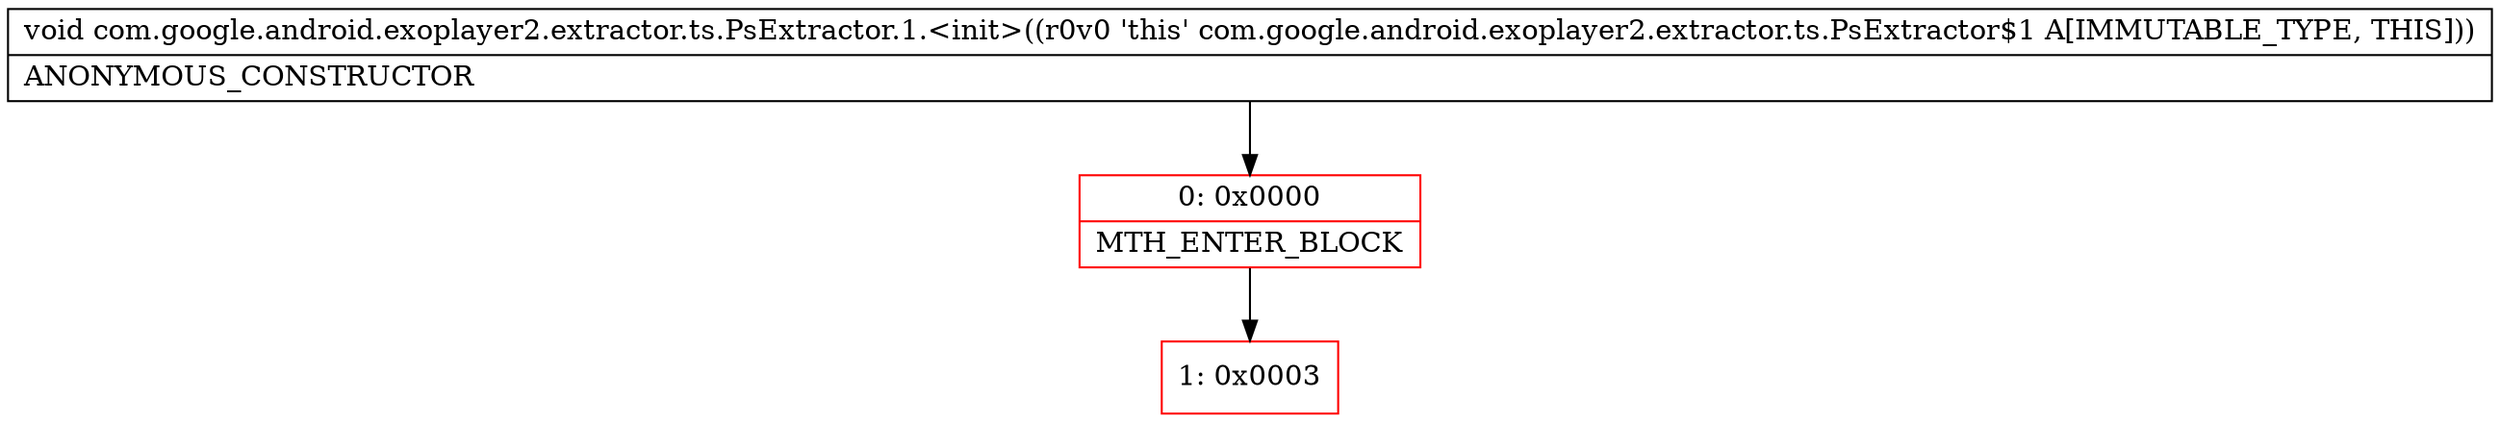 digraph "CFG forcom.google.android.exoplayer2.extractor.ts.PsExtractor.1.\<init\>()V" {
subgraph cluster_Region_1037241687 {
label = "R(0)";
node [shape=record,color=blue];
}
Node_0 [shape=record,color=red,label="{0\:\ 0x0000|MTH_ENTER_BLOCK\l}"];
Node_1 [shape=record,color=red,label="{1\:\ 0x0003}"];
MethodNode[shape=record,label="{void com.google.android.exoplayer2.extractor.ts.PsExtractor.1.\<init\>((r0v0 'this' com.google.android.exoplayer2.extractor.ts.PsExtractor$1 A[IMMUTABLE_TYPE, THIS]))  | ANONYMOUS_CONSTRUCTOR\l}"];
MethodNode -> Node_0;
Node_0 -> Node_1;
}

